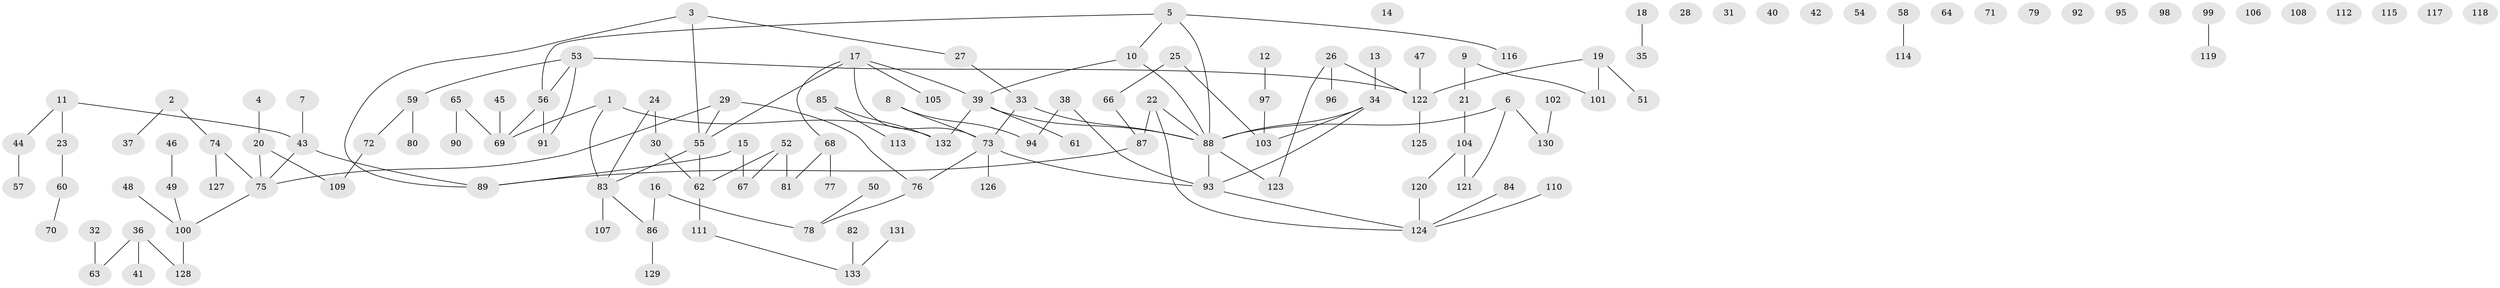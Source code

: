// coarse degree distribution, {6: 0.07368421052631578, 1: 0.29473684210526313, 5: 0.031578947368421054, 9: 0.010526315789473684, 3: 0.12631578947368421, 2: 0.18947368421052632, 0: 0.22105263157894736, 4: 0.05263157894736842}
// Generated by graph-tools (version 1.1) at 2025/41/03/06/25 10:41:25]
// undirected, 133 vertices, 134 edges
graph export_dot {
graph [start="1"]
  node [color=gray90,style=filled];
  1;
  2;
  3;
  4;
  5;
  6;
  7;
  8;
  9;
  10;
  11;
  12;
  13;
  14;
  15;
  16;
  17;
  18;
  19;
  20;
  21;
  22;
  23;
  24;
  25;
  26;
  27;
  28;
  29;
  30;
  31;
  32;
  33;
  34;
  35;
  36;
  37;
  38;
  39;
  40;
  41;
  42;
  43;
  44;
  45;
  46;
  47;
  48;
  49;
  50;
  51;
  52;
  53;
  54;
  55;
  56;
  57;
  58;
  59;
  60;
  61;
  62;
  63;
  64;
  65;
  66;
  67;
  68;
  69;
  70;
  71;
  72;
  73;
  74;
  75;
  76;
  77;
  78;
  79;
  80;
  81;
  82;
  83;
  84;
  85;
  86;
  87;
  88;
  89;
  90;
  91;
  92;
  93;
  94;
  95;
  96;
  97;
  98;
  99;
  100;
  101;
  102;
  103;
  104;
  105;
  106;
  107;
  108;
  109;
  110;
  111;
  112;
  113;
  114;
  115;
  116;
  117;
  118;
  119;
  120;
  121;
  122;
  123;
  124;
  125;
  126;
  127;
  128;
  129;
  130;
  131;
  132;
  133;
  1 -- 69;
  1 -- 83;
  1 -- 132;
  2 -- 37;
  2 -- 74;
  3 -- 27;
  3 -- 55;
  3 -- 89;
  4 -- 20;
  5 -- 10;
  5 -- 56;
  5 -- 88;
  5 -- 116;
  6 -- 88;
  6 -- 121;
  6 -- 130;
  7 -- 43;
  8 -- 73;
  8 -- 94;
  9 -- 21;
  9 -- 101;
  10 -- 39;
  10 -- 88;
  11 -- 23;
  11 -- 43;
  11 -- 44;
  12 -- 97;
  13 -- 34;
  15 -- 67;
  15 -- 89;
  16 -- 78;
  16 -- 86;
  17 -- 39;
  17 -- 55;
  17 -- 68;
  17 -- 73;
  17 -- 105;
  18 -- 35;
  19 -- 51;
  19 -- 101;
  19 -- 122;
  20 -- 75;
  20 -- 109;
  21 -- 104;
  22 -- 87;
  22 -- 88;
  22 -- 124;
  23 -- 60;
  24 -- 30;
  24 -- 83;
  25 -- 66;
  25 -- 103;
  26 -- 96;
  26 -- 122;
  26 -- 123;
  27 -- 33;
  29 -- 55;
  29 -- 75;
  29 -- 76;
  30 -- 62;
  32 -- 63;
  33 -- 73;
  33 -- 88;
  34 -- 88;
  34 -- 93;
  34 -- 103;
  36 -- 41;
  36 -- 63;
  36 -- 128;
  38 -- 93;
  38 -- 94;
  39 -- 61;
  39 -- 88;
  39 -- 132;
  43 -- 75;
  43 -- 89;
  44 -- 57;
  45 -- 69;
  46 -- 49;
  47 -- 122;
  48 -- 100;
  49 -- 100;
  50 -- 78;
  52 -- 62;
  52 -- 67;
  52 -- 81;
  53 -- 56;
  53 -- 59;
  53 -- 91;
  53 -- 122;
  55 -- 62;
  55 -- 83;
  56 -- 69;
  56 -- 91;
  58 -- 114;
  59 -- 72;
  59 -- 80;
  60 -- 70;
  62 -- 111;
  65 -- 69;
  65 -- 90;
  66 -- 87;
  68 -- 77;
  68 -- 81;
  72 -- 109;
  73 -- 76;
  73 -- 93;
  73 -- 126;
  74 -- 75;
  74 -- 127;
  75 -- 100;
  76 -- 78;
  82 -- 133;
  83 -- 86;
  83 -- 107;
  84 -- 124;
  85 -- 113;
  85 -- 132;
  86 -- 129;
  87 -- 89;
  88 -- 93;
  88 -- 123;
  93 -- 124;
  97 -- 103;
  99 -- 119;
  100 -- 128;
  102 -- 130;
  104 -- 120;
  104 -- 121;
  110 -- 124;
  111 -- 133;
  120 -- 124;
  122 -- 125;
  131 -- 133;
}
